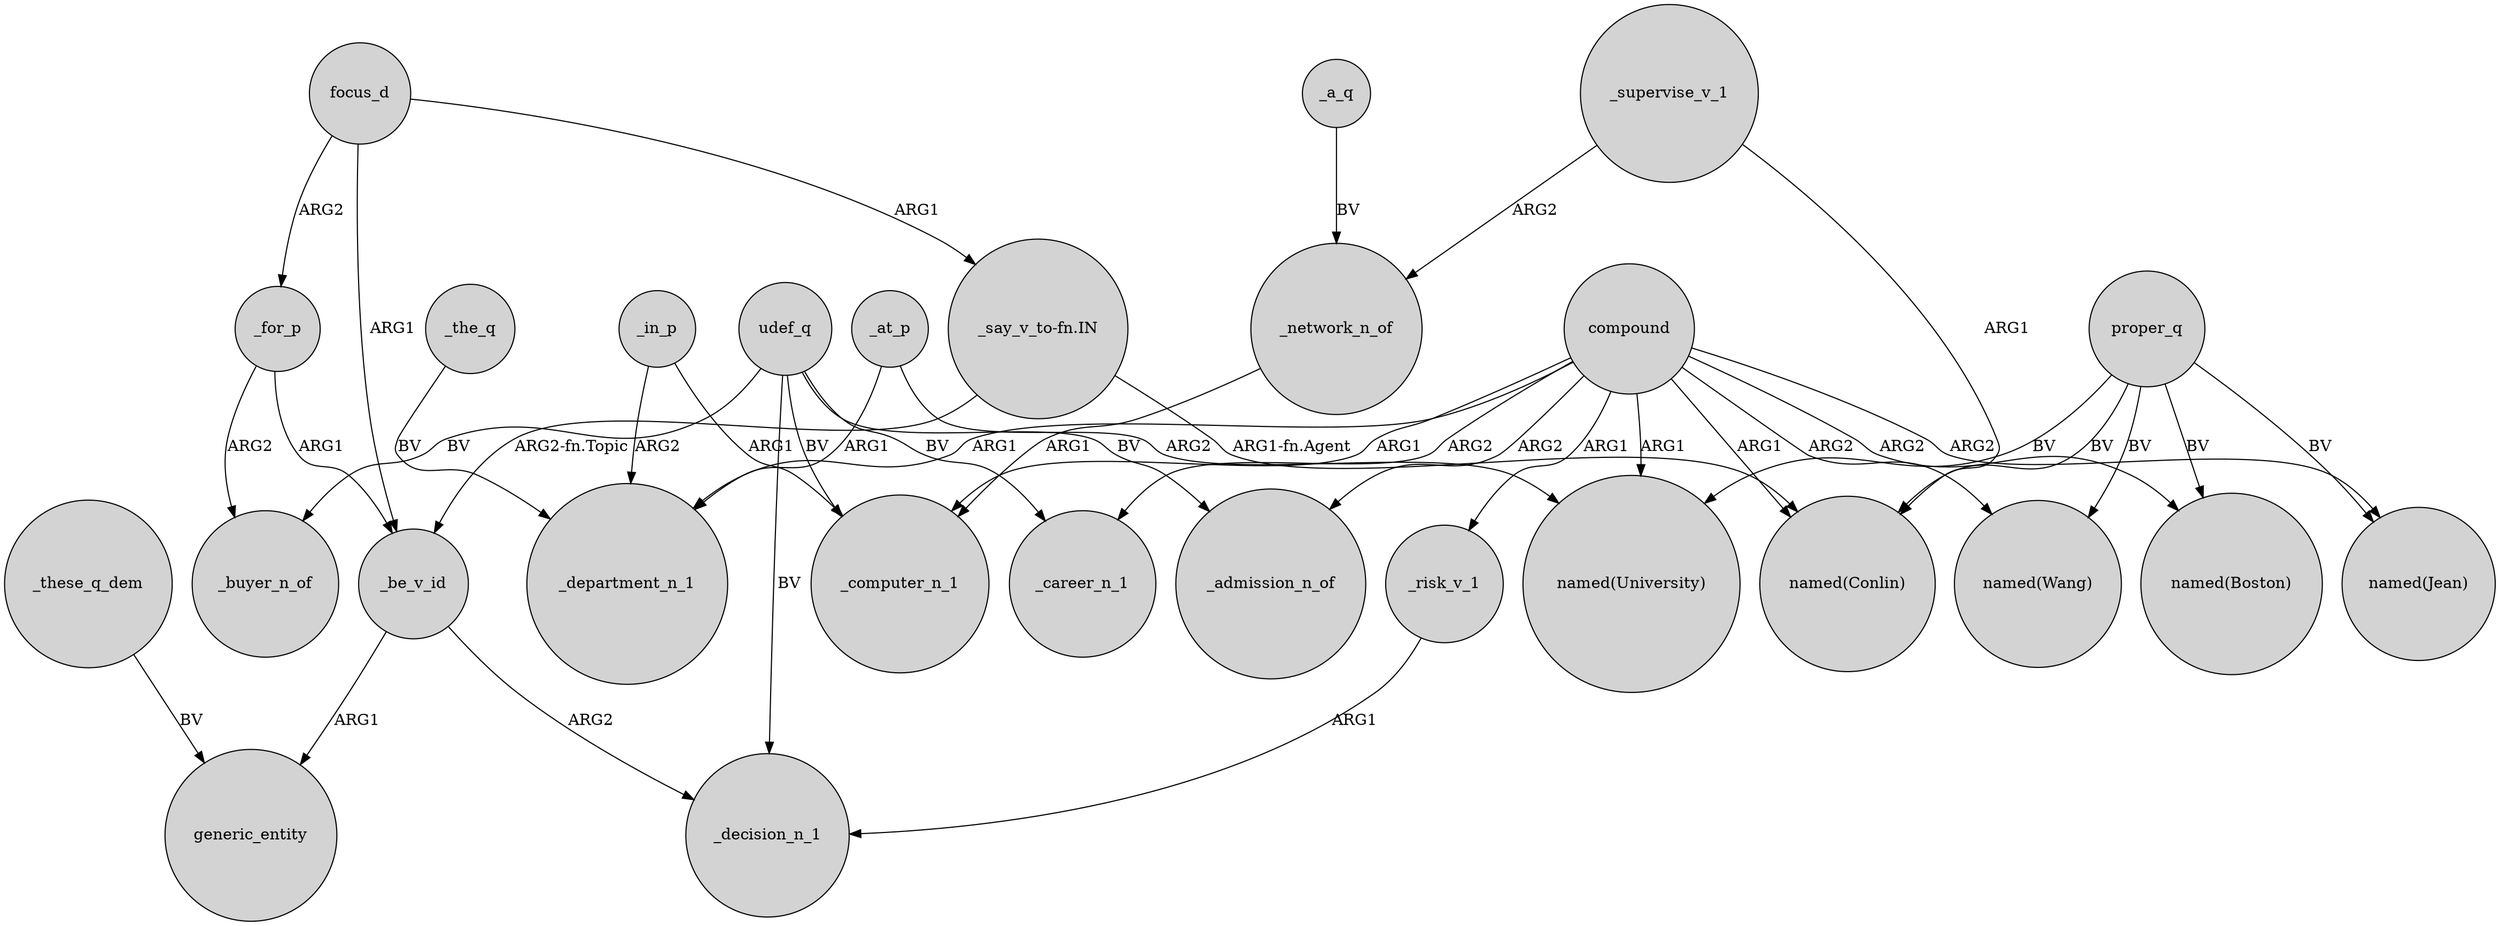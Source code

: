 digraph {
	node [shape=circle style=filled]
	_risk_v_1 -> _decision_n_1 [label=ARG1]
	_these_q_dem -> generic_entity [label=BV]
	_in_p -> _computer_n_1 [label=ARG1]
	proper_q -> "named(Boston)" [label=BV]
	_be_v_id -> _decision_n_1 [label=ARG2]
	udef_q -> _buyer_n_of [label=BV]
	_at_p -> _department_n_1 [label=ARG1]
	_supervise_v_1 -> "named(Conlin)" [label=ARG1]
	compound -> "named(University)" [label=ARG1]
	compound -> "named(Boston)" [label=ARG2]
	compound -> _admission_n_of [label=ARG2]
	compound -> _risk_v_1 [label=ARG1]
	proper_q -> "named(Conlin)" [label=BV]
	_supervise_v_1 -> _network_n_of [label=ARG2]
	compound -> "named(Jean)" [label=ARG2]
	_in_p -> _department_n_1 [label=ARG2]
	proper_q -> "named(Wang)" [label=BV]
	compound -> _department_n_1 [label=ARG1]
	_be_v_id -> generic_entity [label=ARG1]
	focus_d -> _for_p [label=ARG2]
	udef_q -> _computer_n_1 [label=BV]
	_the_q -> _department_n_1 [label=BV]
	"_say_v_to-fn.IN" -> _be_v_id [label="ARG2-fn.Topic"]
	_a_q -> _network_n_of [label=BV]
	udef_q -> _admission_n_of [label=BV]
	compound -> "named(Conlin)" [label=ARG1]
	_for_p -> _be_v_id [label=ARG1]
	focus_d -> _be_v_id [label=ARG1]
	compound -> _computer_n_1 [label=ARG1]
	_at_p -> "named(University)" [label=ARG2]
	compound -> _career_n_1 [label=ARG2]
	_network_n_of -> _computer_n_1 [label=ARG1]
	"_say_v_to-fn.IN" -> "named(Conlin)" [label="ARG1-fn.Agent"]
	udef_q -> _career_n_1 [label=BV]
	proper_q -> "named(Jean)" [label=BV]
	udef_q -> _decision_n_1 [label=BV]
	_for_p -> _buyer_n_of [label=ARG2]
	compound -> "named(Wang)" [label=ARG2]
	focus_d -> "_say_v_to-fn.IN" [label=ARG1]
	proper_q -> "named(University)" [label=BV]
}
